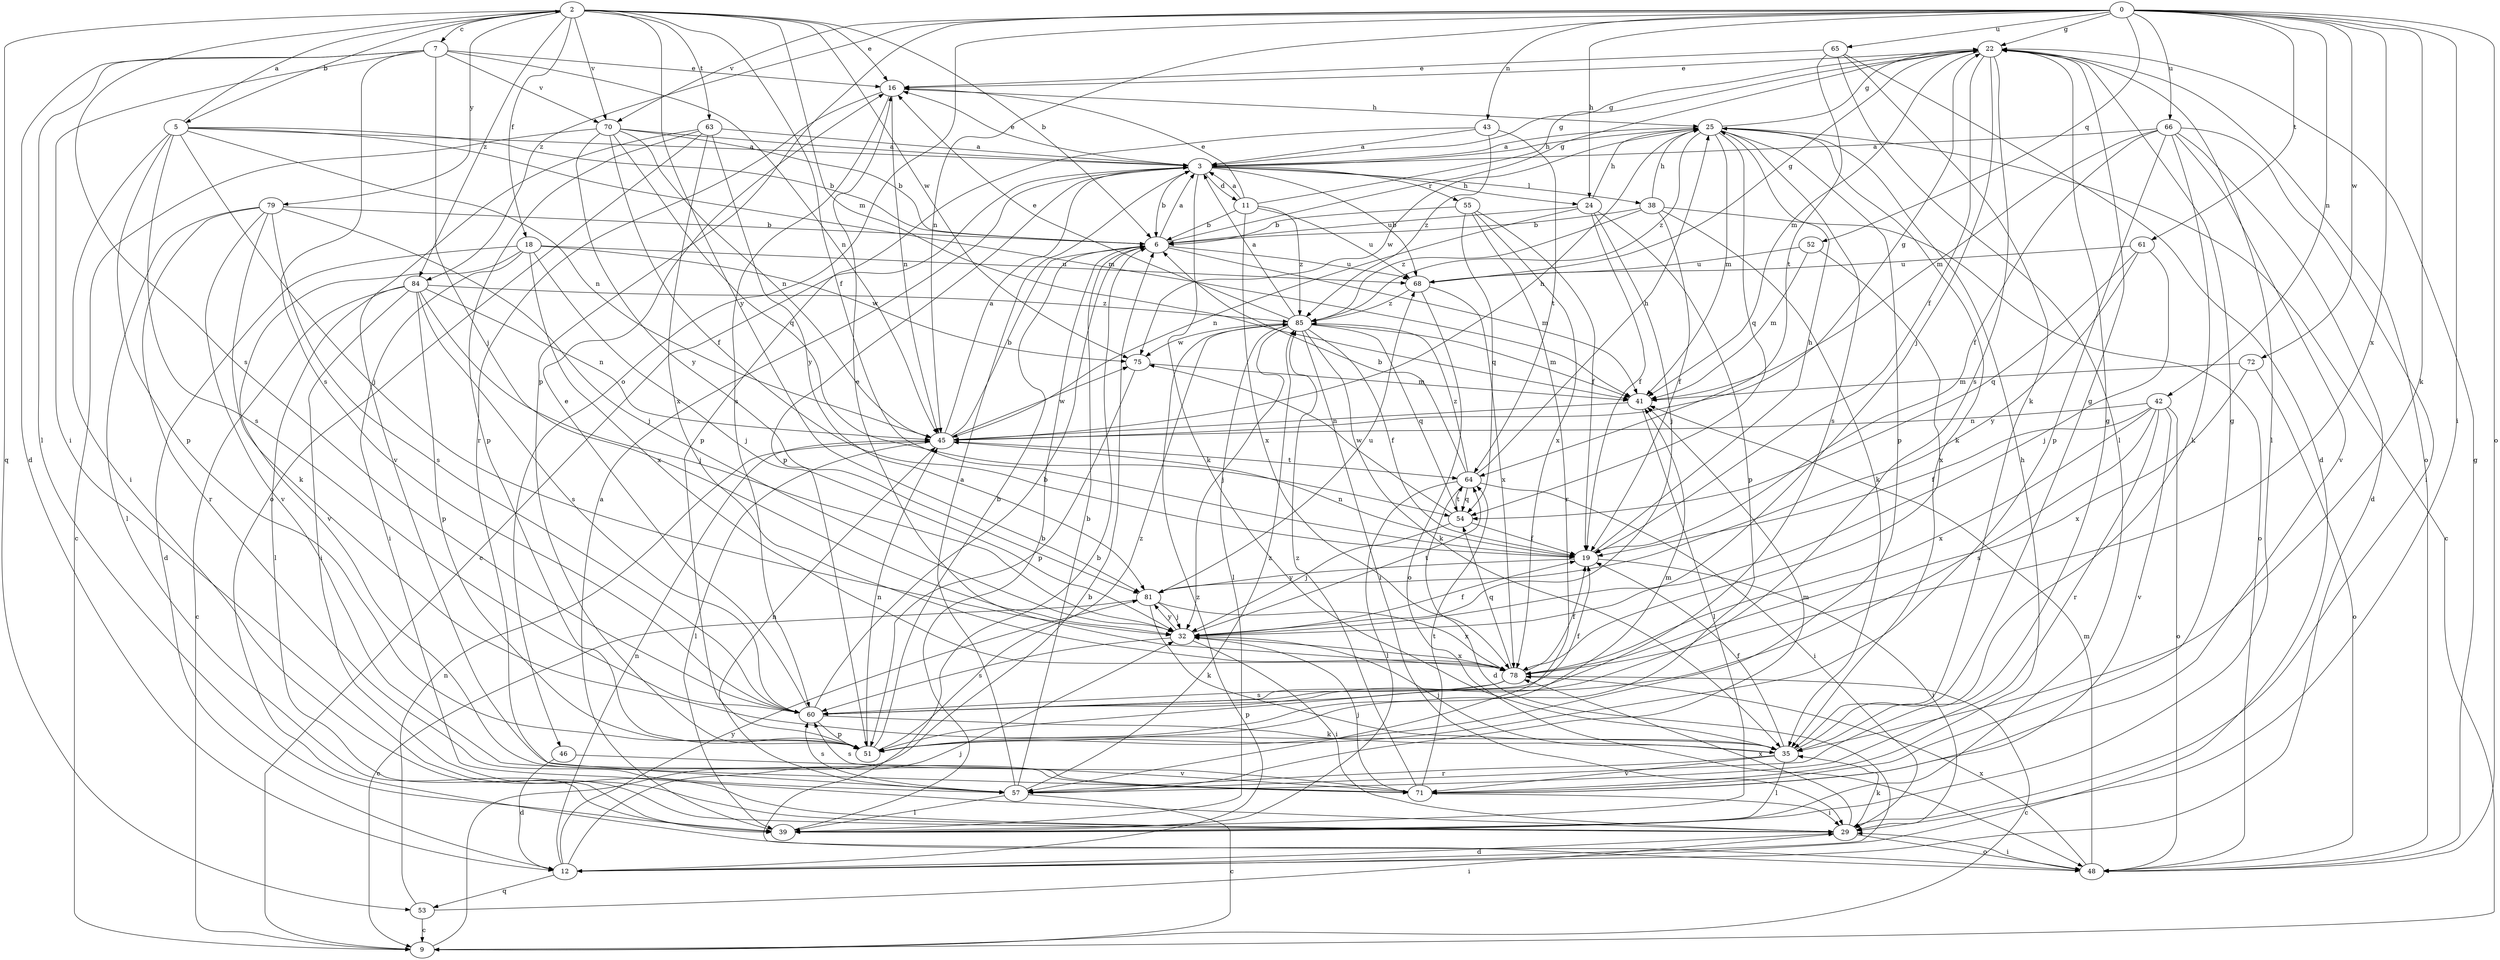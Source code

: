 strict digraph  {
0;
2;
3;
5;
6;
7;
9;
11;
12;
16;
18;
19;
22;
24;
25;
29;
32;
35;
38;
39;
41;
42;
43;
45;
46;
48;
51;
52;
53;
54;
55;
57;
60;
61;
63;
64;
65;
66;
68;
70;
71;
72;
75;
78;
79;
81;
84;
85;
0 -> 22  [label=g];
0 -> 24  [label=h];
0 -> 29  [label=i];
0 -> 35  [label=k];
0 -> 42  [label=n];
0 -> 43  [label=n];
0 -> 45  [label=n];
0 -> 46  [label=o];
0 -> 48  [label=o];
0 -> 51  [label=p];
0 -> 52  [label=q];
0 -> 61  [label=t];
0 -> 65  [label=u];
0 -> 66  [label=u];
0 -> 70  [label=v];
0 -> 72  [label=w];
0 -> 78  [label=x];
0 -> 84  [label=z];
2 -> 5  [label=b];
2 -> 6  [label=b];
2 -> 7  [label=c];
2 -> 16  [label=e];
2 -> 18  [label=f];
2 -> 19  [label=f];
2 -> 41  [label=m];
2 -> 53  [label=q];
2 -> 60  [label=s];
2 -> 63  [label=t];
2 -> 70  [label=v];
2 -> 75  [label=w];
2 -> 79  [label=y];
2 -> 81  [label=y];
2 -> 84  [label=z];
3 -> 6  [label=b];
3 -> 9  [label=c];
3 -> 11  [label=d];
3 -> 16  [label=e];
3 -> 22  [label=g];
3 -> 24  [label=h];
3 -> 25  [label=h];
3 -> 35  [label=k];
3 -> 38  [label=l];
3 -> 51  [label=p];
3 -> 55  [label=r];
3 -> 68  [label=u];
5 -> 2  [label=a];
5 -> 3  [label=a];
5 -> 6  [label=b];
5 -> 29  [label=i];
5 -> 32  [label=j];
5 -> 41  [label=m];
5 -> 45  [label=n];
5 -> 51  [label=p];
5 -> 60  [label=s];
6 -> 3  [label=a];
6 -> 22  [label=g];
6 -> 41  [label=m];
6 -> 68  [label=u];
7 -> 12  [label=d];
7 -> 16  [label=e];
7 -> 29  [label=i];
7 -> 32  [label=j];
7 -> 39  [label=l];
7 -> 45  [label=n];
7 -> 60  [label=s];
7 -> 70  [label=v];
9 -> 6  [label=b];
11 -> 3  [label=a];
11 -> 6  [label=b];
11 -> 16  [label=e];
11 -> 22  [label=g];
11 -> 68  [label=u];
11 -> 78  [label=x];
11 -> 85  [label=z];
12 -> 32  [label=j];
12 -> 45  [label=n];
12 -> 53  [label=q];
12 -> 81  [label=y];
12 -> 85  [label=z];
16 -> 25  [label=h];
16 -> 45  [label=n];
16 -> 57  [label=r];
16 -> 60  [label=s];
18 -> 12  [label=d];
18 -> 29  [label=i];
18 -> 32  [label=j];
18 -> 68  [label=u];
18 -> 71  [label=v];
18 -> 75  [label=w];
18 -> 78  [label=x];
19 -> 25  [label=h];
19 -> 29  [label=i];
19 -> 45  [label=n];
19 -> 81  [label=y];
22 -> 16  [label=e];
22 -> 19  [label=f];
22 -> 32  [label=j];
22 -> 39  [label=l];
22 -> 41  [label=m];
22 -> 48  [label=o];
22 -> 60  [label=s];
24 -> 6  [label=b];
24 -> 19  [label=f];
24 -> 25  [label=h];
24 -> 32  [label=j];
24 -> 45  [label=n];
24 -> 51  [label=p];
25 -> 3  [label=a];
25 -> 9  [label=c];
25 -> 22  [label=g];
25 -> 35  [label=k];
25 -> 41  [label=m];
25 -> 51  [label=p];
25 -> 54  [label=q];
25 -> 60  [label=s];
25 -> 75  [label=w];
25 -> 85  [label=z];
29 -> 12  [label=d];
29 -> 35  [label=k];
29 -> 48  [label=o];
29 -> 78  [label=x];
32 -> 19  [label=f];
32 -> 29  [label=i];
32 -> 60  [label=s];
32 -> 64  [label=t];
32 -> 78  [label=x];
32 -> 81  [label=y];
35 -> 19  [label=f];
35 -> 22  [label=g];
35 -> 32  [label=j];
35 -> 39  [label=l];
35 -> 57  [label=r];
35 -> 71  [label=v];
38 -> 6  [label=b];
38 -> 19  [label=f];
38 -> 25  [label=h];
38 -> 35  [label=k];
38 -> 48  [label=o];
38 -> 85  [label=z];
39 -> 3  [label=a];
39 -> 6  [label=b];
41 -> 39  [label=l];
41 -> 45  [label=n];
42 -> 19  [label=f];
42 -> 45  [label=n];
42 -> 48  [label=o];
42 -> 57  [label=r];
42 -> 60  [label=s];
42 -> 71  [label=v];
42 -> 78  [label=x];
43 -> 3  [label=a];
43 -> 51  [label=p];
43 -> 64  [label=t];
43 -> 85  [label=z];
45 -> 3  [label=a];
45 -> 6  [label=b];
45 -> 22  [label=g];
45 -> 25  [label=h];
45 -> 39  [label=l];
45 -> 64  [label=t];
45 -> 75  [label=w];
46 -> 12  [label=d];
46 -> 71  [label=v];
48 -> 6  [label=b];
48 -> 22  [label=g];
48 -> 29  [label=i];
48 -> 41  [label=m];
48 -> 78  [label=x];
51 -> 6  [label=b];
51 -> 41  [label=m];
51 -> 45  [label=n];
51 -> 85  [label=z];
52 -> 41  [label=m];
52 -> 68  [label=u];
52 -> 78  [label=x];
53 -> 9  [label=c];
53 -> 29  [label=i];
53 -> 45  [label=n];
54 -> 19  [label=f];
54 -> 32  [label=j];
54 -> 64  [label=t];
54 -> 75  [label=w];
55 -> 6  [label=b];
55 -> 19  [label=f];
55 -> 54  [label=q];
55 -> 57  [label=r];
55 -> 78  [label=x];
57 -> 3  [label=a];
57 -> 6  [label=b];
57 -> 9  [label=c];
57 -> 22  [label=g];
57 -> 39  [label=l];
57 -> 41  [label=m];
57 -> 45  [label=n];
57 -> 60  [label=s];
57 -> 85  [label=z];
60 -> 6  [label=b];
60 -> 16  [label=e];
60 -> 19  [label=f];
60 -> 35  [label=k];
60 -> 51  [label=p];
61 -> 32  [label=j];
61 -> 54  [label=q];
61 -> 68  [label=u];
61 -> 81  [label=y];
63 -> 3  [label=a];
63 -> 48  [label=o];
63 -> 51  [label=p];
63 -> 71  [label=v];
63 -> 78  [label=x];
63 -> 81  [label=y];
64 -> 6  [label=b];
64 -> 12  [label=d];
64 -> 25  [label=h];
64 -> 29  [label=i];
64 -> 39  [label=l];
64 -> 54  [label=q];
64 -> 85  [label=z];
65 -> 12  [label=d];
65 -> 16  [label=e];
65 -> 35  [label=k];
65 -> 39  [label=l];
65 -> 64  [label=t];
66 -> 3  [label=a];
66 -> 12  [label=d];
66 -> 19  [label=f];
66 -> 29  [label=i];
66 -> 35  [label=k];
66 -> 41  [label=m];
66 -> 51  [label=p];
66 -> 71  [label=v];
68 -> 22  [label=g];
68 -> 48  [label=o];
68 -> 78  [label=x];
68 -> 85  [label=z];
70 -> 3  [label=a];
70 -> 6  [label=b];
70 -> 9  [label=c];
70 -> 19  [label=f];
70 -> 45  [label=n];
70 -> 54  [label=q];
70 -> 81  [label=y];
71 -> 22  [label=g];
71 -> 25  [label=h];
71 -> 29  [label=i];
71 -> 32  [label=j];
71 -> 60  [label=s];
71 -> 64  [label=t];
71 -> 85  [label=z];
72 -> 41  [label=m];
72 -> 48  [label=o];
72 -> 78  [label=x];
75 -> 41  [label=m];
75 -> 51  [label=p];
78 -> 9  [label=c];
78 -> 16  [label=e];
78 -> 19  [label=f];
78 -> 51  [label=p];
78 -> 54  [label=q];
78 -> 60  [label=s];
79 -> 6  [label=b];
79 -> 32  [label=j];
79 -> 35  [label=k];
79 -> 39  [label=l];
79 -> 57  [label=r];
79 -> 60  [label=s];
79 -> 71  [label=v];
81 -> 9  [label=c];
81 -> 32  [label=j];
81 -> 35  [label=k];
81 -> 68  [label=u];
81 -> 78  [label=x];
84 -> 9  [label=c];
84 -> 29  [label=i];
84 -> 32  [label=j];
84 -> 39  [label=l];
84 -> 45  [label=n];
84 -> 51  [label=p];
84 -> 60  [label=s];
84 -> 85  [label=z];
85 -> 3  [label=a];
85 -> 16  [label=e];
85 -> 19  [label=f];
85 -> 29  [label=i];
85 -> 32  [label=j];
85 -> 35  [label=k];
85 -> 39  [label=l];
85 -> 41  [label=m];
85 -> 54  [label=q];
85 -> 75  [label=w];
}
